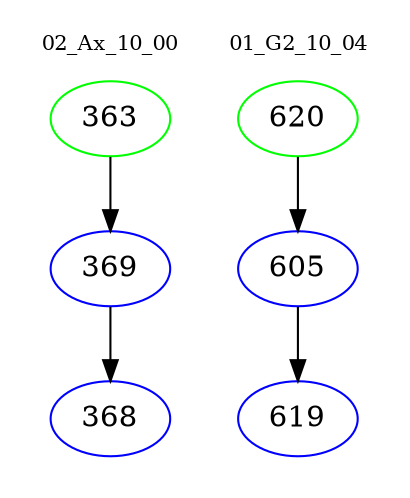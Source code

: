 digraph{
subgraph cluster_0 {
color = white
label = "02_Ax_10_00";
fontsize=10;
T0_363 [label="363", color="green"]
T0_363 -> T0_369 [color="black"]
T0_369 [label="369", color="blue"]
T0_369 -> T0_368 [color="black"]
T0_368 [label="368", color="blue"]
}
subgraph cluster_1 {
color = white
label = "01_G2_10_04";
fontsize=10;
T1_620 [label="620", color="green"]
T1_620 -> T1_605 [color="black"]
T1_605 [label="605", color="blue"]
T1_605 -> T1_619 [color="black"]
T1_619 [label="619", color="blue"]
}
}
